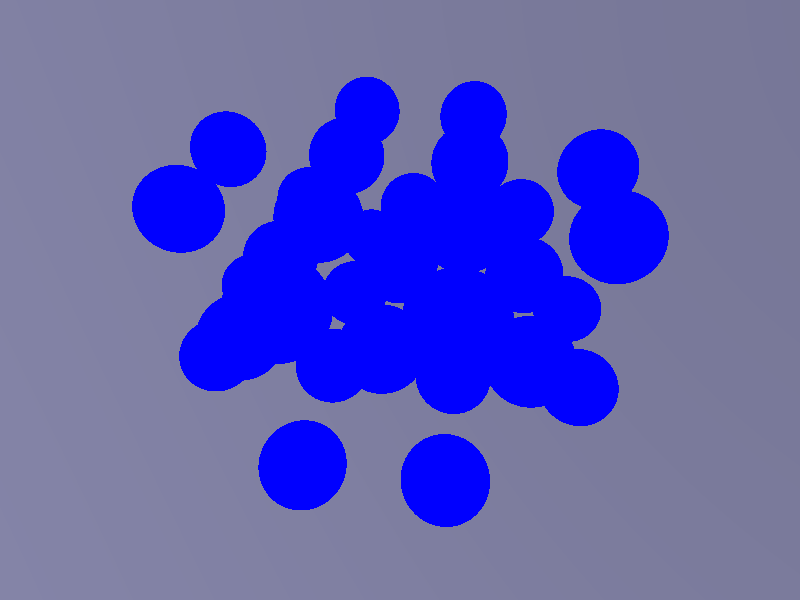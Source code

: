 #version 3.5;

#include "colors.inc"
#include "textures.inc"

global_settings {
  assumed_gamma 1.0
  max_trace_level 50
}

// ----------------------------------------


sky_sphere {
  pigment {
    gradient y
    color_map {
      [ (1-cos(radians(-30)))/2 color CornflowerBlue ]
      [ (1-cos(radians(160)))/2 color MidnightBlue ]
    }
    scale 2
    translate -1
  }
}



// first, the camera position
camera {
  //  orthographic
  location <-2.5,-2.5,5>
  sky <0,0,1>
  look_at <2,1,0.5>
}

// now, some light
light_source {
  <-20,-20,20>
  color rgb <1,1,1>
}

light_source {
  <0,0,20>
  color rgb <1,1,1>
}

// the spheres
#declare lightblue_sphere =
sphere {
  <0, 0, 0>, 0.70710678
  pigment {
    color rgbt<0,0,1,0.9>
  }
}

#macro colored_sphere(RA, R, G, B, T)
  sphere {
    <0,0,0>, RA
    pigment { color rgbt<R,G,B,T> }
  }
#end
    
#declare blue_sphere   = colored_sphere(0.433013, 0,0,1,0)
#declare yellow_sphere = colored_sphere(0.433012, 1,1,0,0.7)

#macro fcc (the_sphere)
  union {
    object { the_sphere translate<0,0,0> } 
    object { the_sphere translate<0,2,0> } 
    object { the_sphere translate<1,-1,0> } 
    object { the_sphere translate<1,1,0> } 
    object { the_sphere translate<1,3,0> } 
    object { the_sphere translate<2,0,0> } 
    object { the_sphere translate<2,2,0> } 
    object { the_sphere translate<3,-1,0> } 
    object { the_sphere translate<3,1,0> } 
    object { the_sphere translate<3,3,0> } 
    object { the_sphere translate<4,0,0> } 
    object { the_sphere translate<4,2,0> } 
    
    object { the_sphere translate<0,1,1> } 
    object { the_sphere translate<1,0,1> } 
    object { the_sphere translate<1,2,1> } 
    object { the_sphere translate<2,-1,1> } 
    object { the_sphere translate<2,1,1> } 
    object { the_sphere translate<2,3,1> } 
    object { the_sphere translate<3,0,1> } 
    object { the_sphere translate<3,2,1> } 
    object { the_sphere translate<4,1,1> } 
    
    object { the_sphere translate<0,0,2> } 
    object { the_sphere translate<0,2,2> } 
    object { the_sphere translate<1,-1,2> } 
    object { the_sphere translate<1,1,2> } 
    object { the_sphere translate<1,3,2> } 
    object { the_sphere translate<2,0,2> } 
    object { the_sphere translate<2,2,2> } 
    object { the_sphere translate<3,-1,2> } 
    object { the_sphere translate<3,1,2> } 
    object { the_sphere translate<3,3,2> } 
    object { the_sphere translate<4,0,2> } 
    object { the_sphere translate<4,2,2> } 
  }
#end

fcc(blue_sphere)
